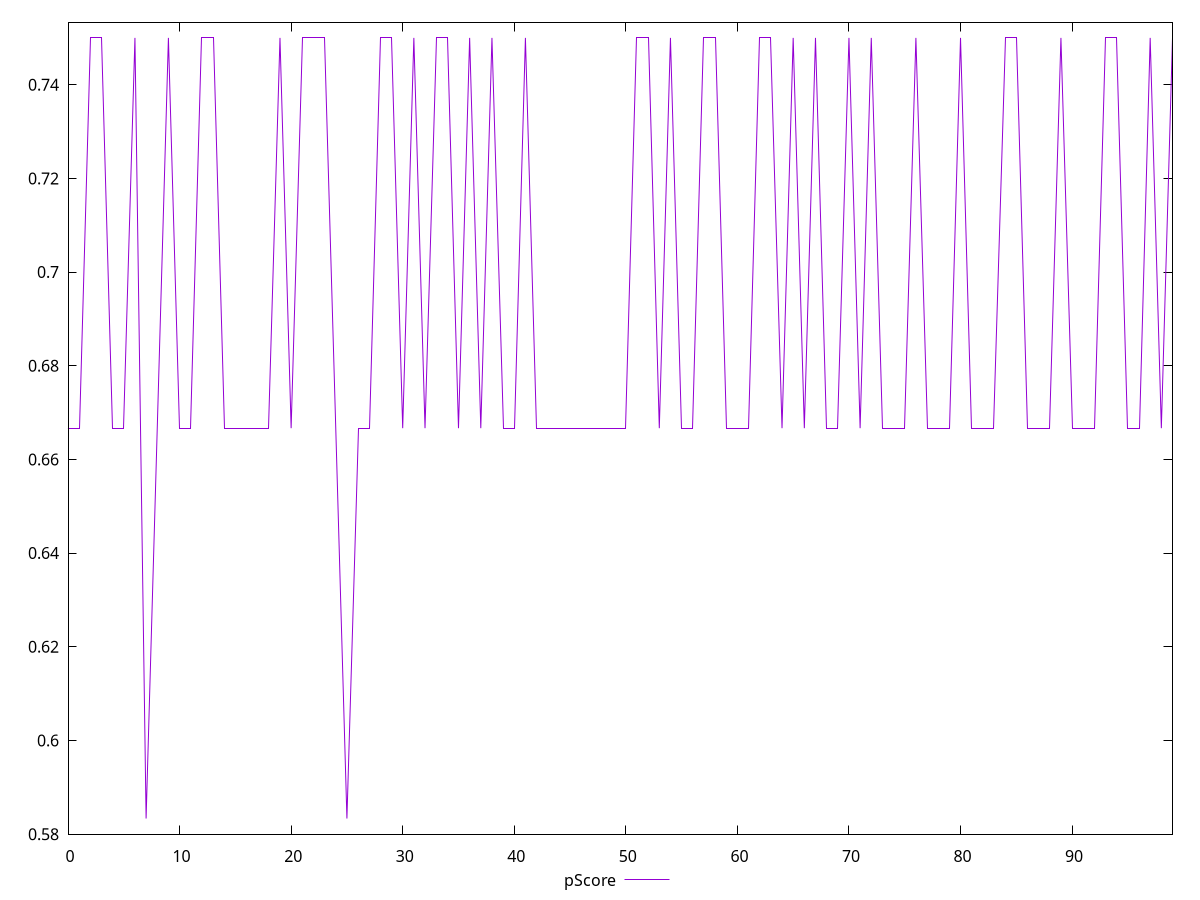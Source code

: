 reset

$pScore <<EOF
0 0.6666666666666666
1 0.6666666666666666
2 0.75
3 0.75
4 0.6666666666666666
5 0.6666666666666666
6 0.75
7 0.5833333333333334
8 0.6666666666666666
9 0.75
10 0.6666666666666666
11 0.6666666666666666
12 0.75
13 0.75
14 0.6666666666666666
15 0.6666666666666666
16 0.6666666666666666
17 0.6666666666666666
18 0.6666666666666666
19 0.75
20 0.6666666666666666
21 0.75
22 0.75
23 0.75
24 0.6666666666666666
25 0.5833333333333334
26 0.6666666666666666
27 0.6666666666666666
28 0.75
29 0.75
30 0.6666666666666666
31 0.75
32 0.6666666666666666
33 0.75
34 0.75
35 0.6666666666666666
36 0.75
37 0.6666666666666666
38 0.75
39 0.6666666666666666
40 0.6666666666666666
41 0.75
42 0.6666666666666666
43 0.6666666666666666
44 0.6666666666666666
45 0.6666666666666666
46 0.6666666666666666
47 0.6666666666666666
48 0.6666666666666666
49 0.6666666666666666
50 0.6666666666666666
51 0.75
52 0.75
53 0.6666666666666666
54 0.75
55 0.6666666666666666
56 0.6666666666666666
57 0.75
58 0.75
59 0.6666666666666666
60 0.6666666666666666
61 0.6666666666666666
62 0.75
63 0.75
64 0.6666666666666666
65 0.75
66 0.6666666666666666
67 0.75
68 0.6666666666666666
69 0.6666666666666666
70 0.75
71 0.6666666666666666
72 0.75
73 0.6666666666666666
74 0.6666666666666666
75 0.6666666666666666
76 0.75
77 0.6666666666666666
78 0.6666666666666666
79 0.6666666666666666
80 0.75
81 0.6666666666666666
82 0.6666666666666666
83 0.6666666666666666
84 0.75
85 0.75
86 0.6666666666666666
87 0.6666666666666666
88 0.6666666666666666
89 0.75
90 0.6666666666666666
91 0.6666666666666666
92 0.6666666666666666
93 0.75
94 0.75
95 0.6666666666666666
96 0.6666666666666666
97 0.75
98 0.6666666666666666
99 0.75
EOF

set key outside below
set xrange [0:99]
set yrange [0.5800000000000001:0.7533333333333333]
set trange [0.5800000000000001:0.7533333333333333]
set terminal svg size 640, 500 enhanced background rgb 'white'
set output "reports/report_00033_2021-03-01T14-23-16.841Z/unused-css-rules/samples/astro/pScore/values.svg"

plot $pScore title "pScore" with line

reset
